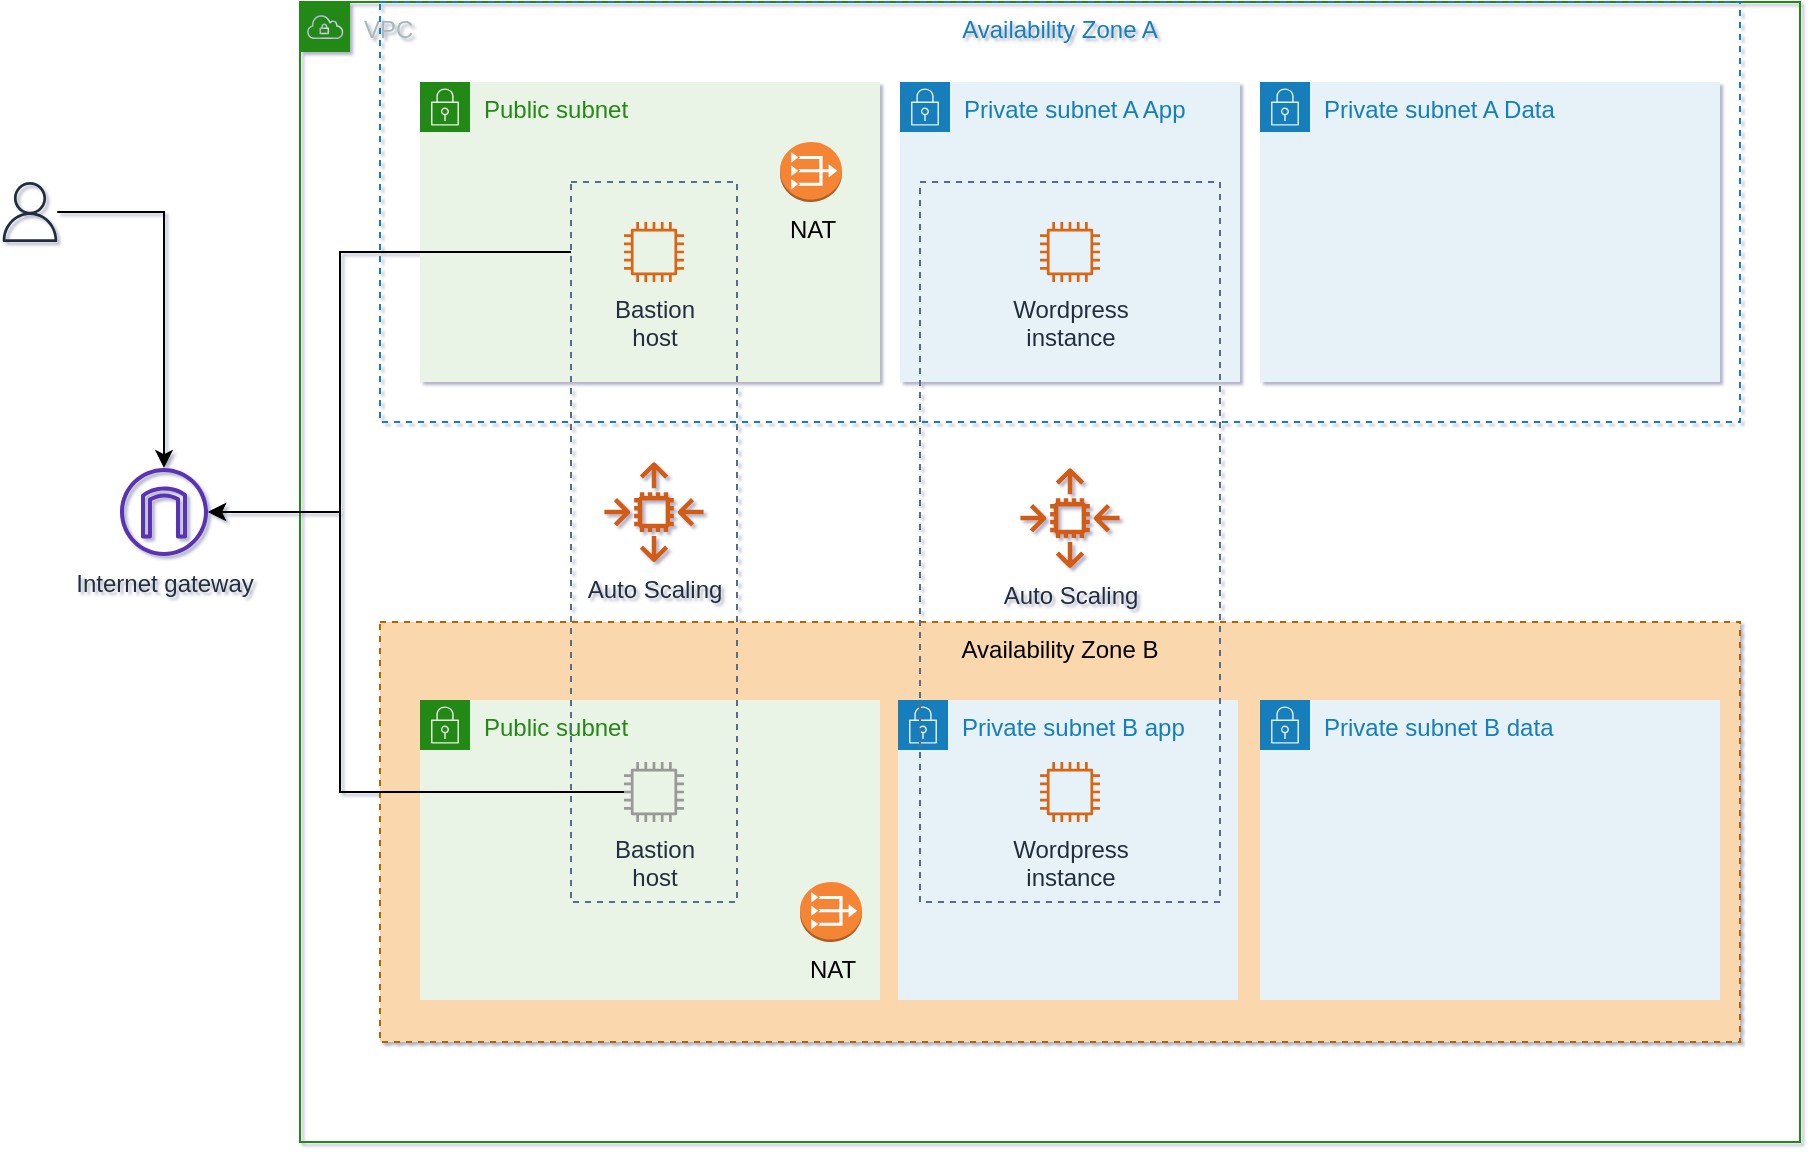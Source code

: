 <mxfile version="14.2.6" type="device"><diagram id="Ht1M8jgEwFfnCIfOTk4-" name="Page-1"><mxGraphModel dx="920" dy="456" grid="1" gridSize="10" guides="1" tooltips="1" connect="1" arrows="1" fold="1" page="1" pageScale="1" pageWidth="1169" pageHeight="827" background="#FFFFFF" math="0" shadow="1"><root><mxCell id="0"/><mxCell id="1" parent="0"/><mxCell id="vTVguKc0f_d2fYGJrMaM-16" value="Availability Zone B" style="strokeColor=#b46504;dashed=1;verticalAlign=top;fontStyle=0;fillColor=#fad7ac;" vertex="1" parent="1"><mxGeometry x="230" y="510" width="680" height="210" as="geometry"/></mxCell><mxCell id="vTVguKc0f_d2fYGJrMaM-4" value="VPC" style="points=[[0,0],[0.25,0],[0.5,0],[0.75,0],[1,0],[1,0.25],[1,0.5],[1,0.75],[1,1],[0.75,1],[0.5,1],[0.25,1],[0,1],[0,0.75],[0,0.5],[0,0.25]];outlineConnect=0;gradientColor=none;html=1;whiteSpace=wrap;fontSize=12;fontStyle=0;shape=mxgraph.aws4.group;grIcon=mxgraph.aws4.group_vpc;strokeColor=#248814;fillColor=none;verticalAlign=top;align=left;spacingLeft=30;fontColor=#AAB7B8;dashed=0;" vertex="1" parent="1"><mxGeometry x="190" y="200" width="750" height="570" as="geometry"/></mxCell><mxCell id="vTVguKc0f_d2fYGJrMaM-36" value="Private subnet B app" style="points=[[0,0],[0.25,0],[0.5,0],[0.75,0],[1,0],[1,0.25],[1,0.5],[1,0.75],[1,1],[0.75,1],[0.5,1],[0.25,1],[0,1],[0,0.75],[0,0.5],[0,0.25]];outlineConnect=0;gradientColor=none;html=1;whiteSpace=wrap;fontSize=12;fontStyle=0;shape=mxgraph.aws4.group;grIcon=mxgraph.aws4.group_security_group;grStroke=0;strokeColor=#147EBA;fillColor=#E6F2F8;verticalAlign=top;align=left;spacingLeft=30;fontColor=#147EBA;dashed=0;" vertex="1" parent="1"><mxGeometry x="489" y="549" width="170" height="150" as="geometry"/></mxCell><mxCell id="vTVguKc0f_d2fYGJrMaM-9" value="Private subnet A App" style="points=[[0,0],[0.25,0],[0.5,0],[0.75,0],[1,0],[1,0.25],[1,0.5],[1,0.75],[1,1],[0.75,1],[0.5,1],[0.25,1],[0,1],[0,0.75],[0,0.5],[0,0.25]];outlineConnect=0;gradientColor=none;html=1;whiteSpace=wrap;fontSize=12;fontStyle=0;shape=mxgraph.aws4.group;grIcon=mxgraph.aws4.group_security_group;grStroke=0;strokeColor=#147EBA;fillColor=#E6F2F8;verticalAlign=top;align=left;spacingLeft=30;fontColor=#147EBA;dashed=0;" vertex="1" parent="1"><mxGeometry x="490" y="240" width="170" height="150" as="geometry"/></mxCell><mxCell id="vTVguKc0f_d2fYGJrMaM-42" value="" style="fillColor=none;strokeColor=#5A6C86;dashed=1;verticalAlign=top;fontStyle=0;fontColor=#5A6C86;" vertex="1" parent="1"><mxGeometry x="500" y="290" width="150" height="360" as="geometry"/></mxCell><mxCell id="vTVguKc0f_d2fYGJrMaM-35" value="Public subnet" style="points=[[0,0],[0.25,0],[0.5,0],[0.75,0],[1,0],[1,0.25],[1,0.5],[1,0.75],[1,1],[0.75,1],[0.5,1],[0.25,1],[0,1],[0,0.75],[0,0.5],[0,0.25]];outlineConnect=0;gradientColor=none;html=1;whiteSpace=wrap;fontSize=12;fontStyle=0;shape=mxgraph.aws4.group;grIcon=mxgraph.aws4.group_security_group;grStroke=0;strokeColor=#248814;fillColor=#E9F3E6;verticalAlign=top;align=left;spacingLeft=30;fontColor=#248814;dashed=0;" vertex="1" parent="1"><mxGeometry x="250" y="549" width="230" height="150" as="geometry"/></mxCell><mxCell id="vTVguKc0f_d2fYGJrMaM-37" value="Private subnet B data" style="points=[[0,0],[0.25,0],[0.5,0],[0.75,0],[1,0],[1,0.25],[1,0.5],[1,0.75],[1,1],[0.75,1],[0.5,1],[0.25,1],[0,1],[0,0.75],[0,0.5],[0,0.25]];outlineConnect=0;gradientColor=none;html=1;whiteSpace=wrap;fontSize=12;fontStyle=0;shape=mxgraph.aws4.group;grIcon=mxgraph.aws4.group_security_group;grStroke=0;strokeColor=#147EBA;fillColor=#E6F2F8;verticalAlign=top;align=left;spacingLeft=30;fontColor=#147EBA;dashed=0;" vertex="1" parent="1"><mxGeometry x="670" y="549" width="230" height="150" as="geometry"/></mxCell><mxCell id="vTVguKc0f_d2fYGJrMaM-5" value="Availability Zone A" style="fillColor=none;strokeColor=#147EBA;dashed=1;verticalAlign=top;fontStyle=0;fontColor=#147EBA;" vertex="1" parent="1"><mxGeometry x="230" y="200" width="680" height="210" as="geometry"/></mxCell><mxCell id="vTVguKc0f_d2fYGJrMaM-7" value="Public subnet" style="points=[[0,0],[0.25,0],[0.5,0],[0.75,0],[1,0],[1,0.25],[1,0.5],[1,0.75],[1,1],[0.75,1],[0.5,1],[0.25,1],[0,1],[0,0.75],[0,0.5],[0,0.25]];outlineConnect=0;gradientColor=none;html=1;whiteSpace=wrap;fontSize=12;fontStyle=0;shape=mxgraph.aws4.group;grIcon=mxgraph.aws4.group_security_group;grStroke=0;strokeColor=#248814;fillColor=#E9F3E6;verticalAlign=top;align=left;spacingLeft=30;fontColor=#248814;dashed=0;" vertex="1" parent="1"><mxGeometry x="250" y="240" width="230" height="150" as="geometry"/></mxCell><mxCell id="vTVguKc0f_d2fYGJrMaM-21" value="" style="fillColor=none;strokeColor=#5A6C86;dashed=1;verticalAlign=top;fontStyle=0;fontColor=#5A6C86;" vertex="1" parent="1"><mxGeometry x="325.5" y="290" width="83" height="360" as="geometry"/></mxCell><mxCell id="vTVguKc0f_d2fYGJrMaM-12" value="Private subnet A Data" style="points=[[0,0],[0.25,0],[0.5,0],[0.75,0],[1,0],[1,0.25],[1,0.5],[1,0.75],[1,1],[0.75,1],[0.5,1],[0.25,1],[0,1],[0,0.75],[0,0.5],[0,0.25]];outlineConnect=0;gradientColor=none;html=1;whiteSpace=wrap;fontSize=12;fontStyle=0;shape=mxgraph.aws4.group;grIcon=mxgraph.aws4.group_security_group;grStroke=0;strokeColor=#147EBA;fillColor=#E6F2F8;verticalAlign=top;align=left;spacingLeft=30;fontColor=#147EBA;dashed=0;" vertex="1" parent="1"><mxGeometry x="670" y="240" width="230" height="150" as="geometry"/></mxCell><mxCell id="vTVguKc0f_d2fYGJrMaM-15" value="Auto Scaling" style="outlineConnect=0;fontColor=#232F3E;gradientColor=none;fillColor=#D05C17;strokeColor=none;dashed=0;verticalLabelPosition=bottom;verticalAlign=top;align=center;html=1;fontSize=12;fontStyle=0;aspect=fixed;pointerEvents=1;shape=mxgraph.aws4.auto_scaling2;" vertex="1" parent="1"><mxGeometry x="342" y="430" width="50" height="50" as="geometry"/></mxCell><mxCell id="vTVguKc0f_d2fYGJrMaM-27" style="edgeStyle=orthogonalEdgeStyle;rounded=0;orthogonalLoop=1;jettySize=auto;html=1;" edge="1" parent="1" source="vTVguKc0f_d2fYGJrMaM-21" target="vTVguKc0f_d2fYGJrMaM-22"><mxGeometry relative="1" as="geometry"><mxPoint x="170" y="450" as="targetPoint"/><Array as="points"><mxPoint x="210" y="325"/><mxPoint x="210" y="455"/></Array></mxGeometry></mxCell><mxCell id="vTVguKc0f_d2fYGJrMaM-20" value="&lt;div&gt;Bastion&lt;/div&gt;&lt;div&gt;host&lt;br&gt;&lt;/div&gt;" style="outlineConnect=0;fontColor=#232F3E;gradientColor=none;fillColor=#D86613;strokeColor=none;dashed=0;verticalLabelPosition=bottom;verticalAlign=top;align=center;html=1;fontSize=12;fontStyle=0;aspect=fixed;pointerEvents=1;shape=mxgraph.aws4.instance2;" vertex="1" parent="1"><mxGeometry x="352" y="310" width="30" height="30" as="geometry"/></mxCell><mxCell id="vTVguKc0f_d2fYGJrMaM-22" value="Internet gateway" style="outlineConnect=0;fontColor=#232F3E;gradientColor=none;fillColor=#5A30B5;strokeColor=none;dashed=0;verticalLabelPosition=bottom;verticalAlign=top;align=center;html=1;fontSize=12;fontStyle=0;aspect=fixed;pointerEvents=1;shape=mxgraph.aws4.internet_gateway;" vertex="1" parent="1"><mxGeometry x="100" y="433" width="44" height="44" as="geometry"/></mxCell><mxCell id="vTVguKc0f_d2fYGJrMaM-25" style="edgeStyle=orthogonalEdgeStyle;rounded=0;orthogonalLoop=1;jettySize=auto;html=1;" edge="1" parent="1" source="vTVguKc0f_d2fYGJrMaM-24" target="vTVguKc0f_d2fYGJrMaM-22"><mxGeometry relative="1" as="geometry"/></mxCell><mxCell id="vTVguKc0f_d2fYGJrMaM-24" value="" style="outlineConnect=0;fontColor=#232F3E;gradientColor=none;fillColor=#232F3E;strokeColor=none;dashed=0;verticalLabelPosition=bottom;verticalAlign=top;align=center;html=1;fontSize=12;fontStyle=0;aspect=fixed;pointerEvents=1;shape=mxgraph.aws4.user;" vertex="1" parent="1"><mxGeometry x="40" y="290" width="30" height="30" as="geometry"/></mxCell><mxCell id="vTVguKc0f_d2fYGJrMaM-34" style="edgeStyle=orthogonalEdgeStyle;rounded=0;orthogonalLoop=1;jettySize=auto;html=1;" edge="1" parent="1" source="vTVguKc0f_d2fYGJrMaM-32" target="vTVguKc0f_d2fYGJrMaM-22"><mxGeometry relative="1" as="geometry"><mxPoint x="160" y="615" as="targetPoint"/><Array as="points"><mxPoint x="210" y="595"/><mxPoint x="210" y="455"/></Array></mxGeometry></mxCell><mxCell id="vTVguKc0f_d2fYGJrMaM-32" value="&lt;div&gt;Bastion&lt;/div&gt;&lt;div&gt;host&lt;br&gt;&lt;/div&gt;" style="outlineConnect=0;fontColor=#232F3E;gradientColor=none;fillColor=#999999;strokeColor=#808080;dashed=0;verticalLabelPosition=bottom;verticalAlign=top;align=center;html=1;fontSize=12;fontStyle=0;aspect=fixed;pointerEvents=1;shape=mxgraph.aws4.instance2;" vertex="1" parent="1"><mxGeometry x="352" y="580" width="30" height="30" as="geometry"/></mxCell><mxCell id="vTVguKc0f_d2fYGJrMaM-38" value="NAT" style="outlineConnect=0;dashed=0;verticalLabelPosition=bottom;verticalAlign=top;align=center;html=1;shape=mxgraph.aws3.vpc_nat_gateway;fillColor=#F58536;gradientColor=none;strokeColor=#808080;" vertex="1" parent="1"><mxGeometry x="430" y="270" width="31" height="30" as="geometry"/></mxCell><mxCell id="vTVguKc0f_d2fYGJrMaM-39" value="NAT" style="outlineConnect=0;dashed=0;verticalLabelPosition=bottom;verticalAlign=top;align=center;html=1;shape=mxgraph.aws3.vpc_nat_gateway;fillColor=#F58536;gradientColor=none;strokeColor=#808080;" vertex="1" parent="1"><mxGeometry x="440" y="640" width="31" height="30" as="geometry"/></mxCell><mxCell id="vTVguKc0f_d2fYGJrMaM-41" value="&lt;div&gt;Wordpress&lt;/div&gt;&lt;div&gt;instance&lt;br&gt;&lt;/div&gt;" style="outlineConnect=0;fontColor=#232F3E;gradientColor=none;fillColor=#D86613;strokeColor=none;dashed=0;verticalLabelPosition=bottom;verticalAlign=top;align=center;html=1;fontSize=12;fontStyle=0;aspect=fixed;pointerEvents=1;shape=mxgraph.aws4.instance2;" vertex="1" parent="1"><mxGeometry x="560" y="310" width="30" height="30" as="geometry"/></mxCell><mxCell id="vTVguKc0f_d2fYGJrMaM-43" value="Auto Scaling" style="outlineConnect=0;fontColor=#232F3E;gradientColor=none;fillColor=#D05C17;strokeColor=none;dashed=0;verticalLabelPosition=bottom;verticalAlign=top;align=center;html=1;fontSize=12;fontStyle=0;aspect=fixed;pointerEvents=1;shape=mxgraph.aws4.auto_scaling2;" vertex="1" parent="1"><mxGeometry x="550" y="433" width="50" height="50" as="geometry"/></mxCell><mxCell id="vTVguKc0f_d2fYGJrMaM-44" value="&lt;div&gt;Wordpress&lt;/div&gt;&lt;div&gt;instance&lt;br&gt;&lt;/div&gt;" style="outlineConnect=0;fontColor=#232F3E;gradientColor=none;fillColor=#D86613;strokeColor=none;dashed=0;verticalLabelPosition=bottom;verticalAlign=top;align=center;html=1;fontSize=12;fontStyle=0;aspect=fixed;pointerEvents=1;shape=mxgraph.aws4.instance2;" vertex="1" parent="1"><mxGeometry x="560" y="580" width="30" height="30" as="geometry"/></mxCell></root></mxGraphModel></diagram></mxfile>